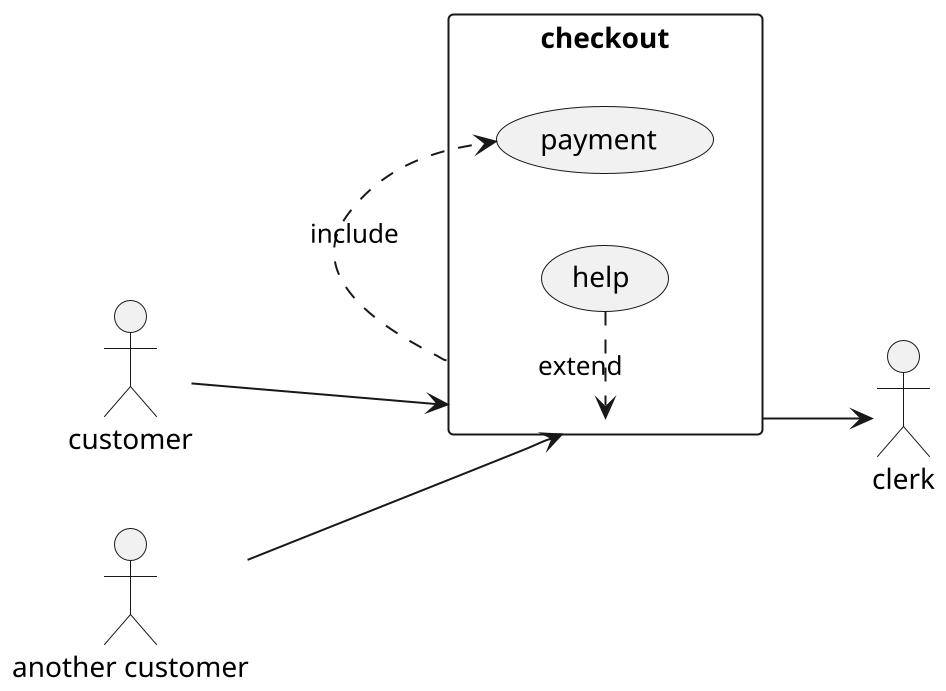 @startuml
scale 2
left to right direction
skinparam packageStyle rect
actor customer
actor "another customer" as au
actor clerk
rectangle checkout {
    customer --> (checkout)
    au --> (checkout)
    (checkout).>(payment): include
    (help).>(checkout): extend
    (checkout)--> clerk
}
@enduml
